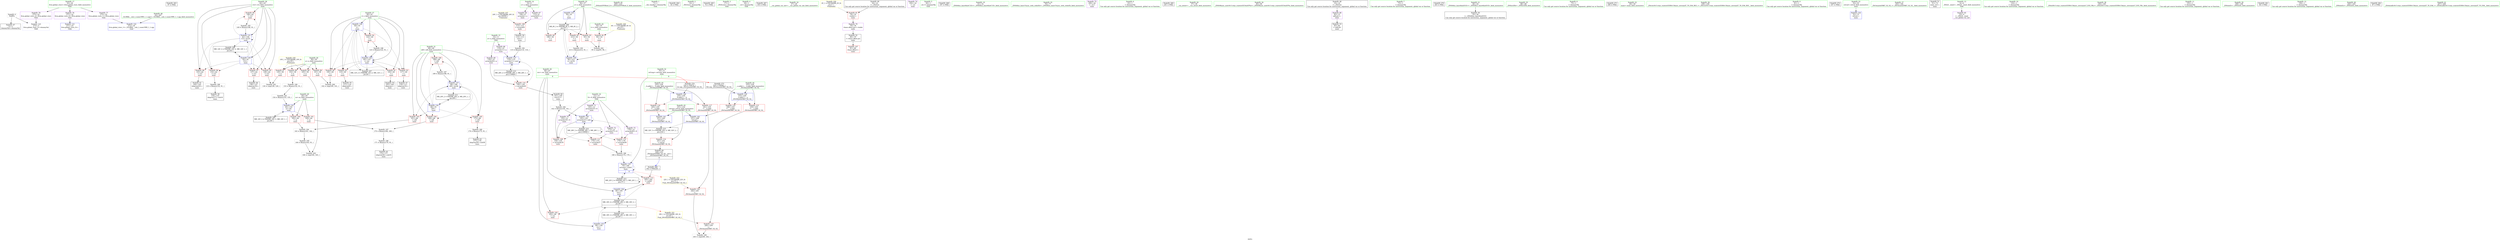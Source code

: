 digraph "SVFG" {
	label="SVFG";

	Node0x55eb9b7d57c0 [shape=record,color=grey,label="{NodeID: 0\nNullPtr}"];
	Node0x55eb9b7d57c0 -> Node0x55eb9b7ef490[style=solid];
	Node0x55eb9b7d57c0 -> Node0x55eb9b7f5420[style=solid];
	Node0x55eb9b814490 [shape=record,color=black,label="{NodeID: 263\n97 = PHI()\n}"];
	Node0x55eb9b7efe70 [shape=record,color=red,label="{NodeID: 97\n137\<--62\n\<--i12\nmain\n}"];
	Node0x55eb9b7efe70 -> Node0x55eb9b7f0f30[style=solid];
	Node0x55eb9b7ed7c0 [shape=record,color=green,label="{NodeID: 14\n8\<--9\ns\<--s_field_insensitive\nGlob }"];
	Node0x55eb9b7ed7c0 -> Node0x55eb9b7f14e0[style=solid];
	Node0x55eb9b7ed7c0 -> Node0x55eb9b7f15b0[style=solid];
	Node0x55eb9b7f3190 [shape=record,color=grey,label="{NodeID: 194\n163 = Binary(161, 162, )\n}"];
	Node0x55eb9b7f3190 -> Node0x55eb9b7f3310[style=solid];
	Node0x55eb9b7ef9b0 [shape=record,color=red,label="{NodeID: 111\n174\<--173\n\<--arrayidx37\nmain\n}"];
	Node0x55eb9b7ef9b0 -> Node0x55eb9b7f8a70[style=solid];
	Node0x55eb9b7ee310 [shape=record,color=green,label="{NodeID: 28\n62\<--63\ni12\<--i12_field_insensitive\nmain\n}"];
	Node0x55eb9b7ee310 -> Node0x55eb9b7f2d00[style=solid];
	Node0x55eb9b7ee310 -> Node0x55eb9b7efda0[style=solid];
	Node0x55eb9b7ee310 -> Node0x55eb9b7efe70[style=solid];
	Node0x55eb9b7ee310 -> Node0x55eb9b7eff40[style=solid];
	Node0x55eb9b7ee310 -> Node0x55eb9b7f0010[style=solid];
	Node0x55eb9b7ee310 -> Node0x55eb9b7f5930[style=solid];
	Node0x55eb9b7ee310 -> Node0x55eb9b7f5ad0[style=solid];
	Node0x55eb9b802970 [shape=record,color=black,label="{NodeID: 208\nMR_14V_2 = PHI(MR_14V_4, MR_14V_1, )\npts\{63 \}\n}"];
	Node0x55eb9b802970 -> Node0x55eb9b7f5930[style=dashed];
	Node0x55eb9b7f55f0 [shape=record,color=blue,label="{NodeID: 125\n56\<--91\nz\<--\nmain\n}"];
	Node0x55eb9b7f55f0 -> Node0x55eb9b801f70[style=dashed];
	Node0x55eb9b7ef020 [shape=record,color=green,label="{NodeID: 42\n209\<--210\n_ZNSolsEPFRSoS_E\<--_ZNSolsEPFRSoS_E_field_insensitive\n}"];
	Node0x55eb9b807590 [shape=record,color=yellow,style=double,label="{NodeID: 222\n22V_1 = ENCHI(MR_22V_0)\npts\{71 \}\nFun[_ZSt3maxIxERKT_S2_S2_]}"];
	Node0x55eb9b807590 -> Node0x55eb9b7f5180[style=dashed];
	Node0x55eb9b7f6150 [shape=record,color=blue,label="{NodeID: 139\n233\<--229\n__a.addr\<--__a\n_ZSt3maxIxERKT_S2_S2_\n}"];
	Node0x55eb9b7f6150 -> Node0x55eb9b7f4df0[style=dashed];
	Node0x55eb9b7f6150 -> Node0x55eb9b7f4e80[style=dashed];
	Node0x55eb9b7f0cc0 [shape=record,color=black,label="{NodeID: 56\n114\<--113\nconv\<--\nmain\n}"];
	Node0x55eb9b7f0cc0 -> Node0x55eb9b7f2e90[style=solid];
	Node0x55eb9b7f1820 [shape=record,color=purple,label="{NodeID: 70\n135\<--12\narrayidx18\<--S\nmain\n}"];
	Node0x55eb9b7f1820 -> Node0x55eb9b7ef810[style=solid];
	Node0x55eb9b7f2410 [shape=record,color=red,label="{NodeID: 84\n196\<--56\n\<--z\nmain\n}"];
	Node0x55eb9b7ec8e0 [shape=record,color=green,label="{NodeID: 1\n7\<--1\n__dso_handle\<--dummyObj\nGlob }"];
	Node0x55eb9b814590 [shape=record,color=black,label="{NodeID: 264\n34 = PHI()\n}"];
	Node0x55eb9b7eff40 [shape=record,color=red,label="{NodeID: 98\n143\<--62\n\<--i12\nmain\n}"];
	Node0x55eb9b7eff40 -> Node0x55eb9b7f10d0[style=solid];
	Node0x55eb9b7ed850 [shape=record,color=green,label="{NodeID: 15\n10\<--11\na\<--a_field_insensitive\nGlob }"];
	Node0x55eb9b7ed850 -> Node0x55eb9b7f1680[style=solid];
	Node0x55eb9b7ed850 -> Node0x55eb9b7f1750[style=solid];
	Node0x55eb9b7f3310 [shape=record,color=grey,label="{NodeID: 195\n164 = Binary(163, 91, )\n}"];
	Node0x55eb9b7f3310 -> Node0x55eb9b7fb400[style=solid];
	Node0x55eb9b7efa80 [shape=record,color=red,label="{NodeID: 112\n179\<--178\n\<--arrayidx40\nmain\n}"];
	Node0x55eb9b7efa80 -> Node0x55eb9b7f8a70[style=solid];
	Node0x55eb9b7ee3e0 [shape=record,color=green,label="{NodeID: 29\n64\<--65\nm\<--m_field_insensitive\nmain\n}"];
	Node0x55eb9b7ee3e0 -> Node0x55eb9b7f00e0[style=solid];
	Node0x55eb9b7ee3e0 -> Node0x55eb9b7f01b0[style=solid];
	Node0x55eb9b7ee3e0 -> Node0x55eb9b7f5ba0[style=solid];
	Node0x55eb9b802e70 [shape=record,color=black,label="{NodeID: 209\nMR_16V_2 = PHI(MR_16V_3, MR_16V_1, )\npts\{65 \}\n}"];
	Node0x55eb9b802e70 -> Node0x55eb9b7f5ba0[style=dashed];
	Node0x55eb9b7f56c0 [shape=record,color=blue,label="{NodeID: 126\n60\<--91\ni\<--\nmain\n}"];
	Node0x55eb9b7f56c0 -> Node0x55eb9b7f28f0[style=dashed];
	Node0x55eb9b7f56c0 -> Node0x55eb9b7f29c0[style=dashed];
	Node0x55eb9b7f56c0 -> Node0x55eb9b7f2a90[style=dashed];
	Node0x55eb9b7f56c0 -> Node0x55eb9b7f2b60[style=dashed];
	Node0x55eb9b7f56c0 -> Node0x55eb9b7f2c30[style=dashed];
	Node0x55eb9b7f56c0 -> Node0x55eb9b7f5860[style=dashed];
	Node0x55eb9b7f56c0 -> Node0x55eb9b802470[style=dashed];
	Node0x55eb9b7ef120 [shape=record,color=green,label="{NodeID: 43\n231\<--232\nretval\<--retval_field_insensitive\n_ZSt3maxIxERKT_S2_S2_\n}"];
	Node0x55eb9b7ef120 -> Node0x55eb9b7efc20[style=solid];
	Node0x55eb9b7ef120 -> Node0x55eb9b7f62f0[style=solid];
	Node0x55eb9b7ef120 -> Node0x55eb9b7f63c0[style=solid];
	Node0x55eb9b7f6220 [shape=record,color=blue,label="{NodeID: 140\n235\<--230\n__b.addr\<--__b\n_ZSt3maxIxERKT_S2_S2_\n}"];
	Node0x55eb9b7f6220 -> Node0x55eb9b7f4f10[style=dashed];
	Node0x55eb9b7f6220 -> Node0x55eb9b7f4fe0[style=dashed];
	Node0x55eb9b7f0d90 [shape=record,color=black,label="{NodeID: 57\n118\<--117\nidxprom10\<--\nmain\n}"];
	Node0x55eb9b808af0 [shape=record,color=yellow,style=double,label="{NodeID: 237\n24V_1 = ENCHI(MR_24V_0)\npts\{90000 \}\nFun[main]}"];
	Node0x55eb9b808af0 -> Node0x55eb9b7ef740[style=dashed];
	Node0x55eb9b7f18f0 [shape=record,color=purple,label="{NodeID: 71\n145\<--12\narrayidx23\<--S\nmain\n}"];
	Node0x55eb9b7f18f0 -> Node0x55eb9b7f5a00[style=solid];
	Node0x55eb9b7f24e0 [shape=record,color=red,label="{NodeID: 85\n212\<--56\n\<--z\nmain\n}"];
	Node0x55eb9b7f24e0 -> Node0x55eb9b7f3010[style=solid];
	Node0x55eb9b7d5c90 [shape=record,color=green,label="{NodeID: 2\n14\<--1\n_ZSt3cin\<--dummyObj\nGlob }"];
	Node0x55eb9b814690 [shape=record,color=black,label="{NodeID: 265\n74 = PHI()\n}"];
	Node0x55eb9b7f0010 [shape=record,color=red,label="{NodeID: 99\n148\<--62\n\<--i12\nmain\n}"];
	Node0x55eb9b7f0010 -> Node0x55eb9b7f88f0[style=solid];
	Node0x55eb9b7ed8e0 [shape=record,color=green,label="{NodeID: 16\n12\<--13\nS\<--S_field_insensitive\nGlob }"];
	Node0x55eb9b7ed8e0 -> Node0x55eb9b7f1820[style=solid];
	Node0x55eb9b7ed8e0 -> Node0x55eb9b7f18f0[style=solid];
	Node0x55eb9b7ed8e0 -> Node0x55eb9b7f19c0[style=solid];
	Node0x55eb9b7ed8e0 -> Node0x55eb9b7f1a90[style=solid];
	Node0x55eb9b7f3490 [shape=record,color=grey,label="{NodeID: 196\n171 = Binary(170, 91, )\n}"];
	Node0x55eb9b7f3490 -> Node0x55eb9b7f11a0[style=solid];
	Node0x55eb9b7efb50 [shape=record,color=red,label="{NodeID: 113\n185\<--182\n\<--call42\nmain\n}"];
	Node0x55eb9b7efb50 -> Node0x55eb9b7f5ee0[style=solid];
	Node0x55eb9b7ee4b0 [shape=record,color=green,label="{NodeID: 30\n66\<--67\nres\<--res_field_insensitive\nmain\n|{|<s3>8}}"];
	Node0x55eb9b7ee4b0 -> Node0x55eb9b7f0280[style=solid];
	Node0x55eb9b7ee4b0 -> Node0x55eb9b7f5c70[style=solid];
	Node0x55eb9b7ee4b0 -> Node0x55eb9b7f5ee0[style=solid];
	Node0x55eb9b7ee4b0:s3 -> Node0x55eb9b814e90[style=solid,color=red];
	Node0x55eb9b803370 [shape=record,color=black,label="{NodeID: 210\nMR_18V_2 = PHI(MR_18V_4, MR_18V_1, )\npts\{67 \}\n}"];
	Node0x55eb9b803370 -> Node0x55eb9b7f5c70[style=dashed];
	Node0x55eb9b7f5790 [shape=record,color=blue,label="{NodeID: 127\n119\<--115\narrayidx11\<--sub\nmain\n}"];
	Node0x55eb9b7f5790 -> Node0x55eb9b7ef8e0[style=dashed];
	Node0x55eb9b7f5790 -> Node0x55eb9b7f5790[style=dashed];
	Node0x55eb9b7f5790 -> Node0x55eb9b804270[style=dashed];
	Node0x55eb9b7ef1f0 [shape=record,color=green,label="{NodeID: 44\n233\<--234\n__a.addr\<--__a.addr_field_insensitive\n_ZSt3maxIxERKT_S2_S2_\n}"];
	Node0x55eb9b7ef1f0 -> Node0x55eb9b7f4df0[style=solid];
	Node0x55eb9b7ef1f0 -> Node0x55eb9b7f4e80[style=solid];
	Node0x55eb9b7ef1f0 -> Node0x55eb9b7f6150[style=solid];
	Node0x55eb9b7f62f0 [shape=record,color=blue,label="{NodeID: 141\n231\<--245\nretval\<--\n_ZSt3maxIxERKT_S2_S2_\n}"];
	Node0x55eb9b7f62f0 -> Node0x55eb9b804c70[style=dashed];
	Node0x55eb9b7f0e60 [shape=record,color=black,label="{NodeID: 58\n134\<--133\nidxprom17\<--sub16\nmain\n}"];
	Node0x55eb9b7f19c0 [shape=record,color=purple,label="{NodeID: 72\n173\<--12\narrayidx37\<--S\nmain\n}"];
	Node0x55eb9b7f19c0 -> Node0x55eb9b7ef9b0[style=solid];
	Node0x55eb9b7f25b0 [shape=record,color=red,label="{NodeID: 86\n101\<--58\n\<--n\nmain\n}"];
	Node0x55eb9b7f25b0 -> Node0x55eb9b7f3a90[style=solid];
	Node0x55eb9b7ed190 [shape=record,color=green,label="{NodeID: 3\n17\<--1\n_ZSt4cout\<--dummyObj\nGlob }"];
	Node0x55eb9b814790 [shape=record,color=black,label="{NodeID: 266\n182 = PHI(228, )\n}"];
	Node0x55eb9b814790 -> Node0x55eb9b7efb50[style=solid];
	Node0x55eb9b7f00e0 [shape=record,color=red,label="{NodeID: 100\n162\<--64\n\<--m\nmain\n}"];
	Node0x55eb9b7f00e0 -> Node0x55eb9b7f3190[style=solid];
	Node0x55eb9b7ed970 [shape=record,color=green,label="{NodeID: 17\n22\<--26\nllvm.global_ctors\<--llvm.global_ctors_field_insensitive\nGlob }"];
	Node0x55eb9b7ed970 -> Node0x55eb9b7f1d00[style=solid];
	Node0x55eb9b7ed970 -> Node0x55eb9b7f1e00[style=solid];
	Node0x55eb9b7ed970 -> Node0x55eb9b7f1f00[style=solid];
	Node0x55eb9b7f3610 [shape=record,color=grey,label="{NodeID: 197\n170 = Binary(168, 169, )\n}"];
	Node0x55eb9b7f3610 -> Node0x55eb9b7f3490[style=solid];
	Node0x55eb9b7efc20 [shape=record,color=red,label="{NodeID: 114\n251\<--231\n\<--retval\n_ZSt3maxIxERKT_S2_S2_\n}"];
	Node0x55eb9b7efc20 -> Node0x55eb9b7f1340[style=solid];
	Node0x55eb9b7ee580 [shape=record,color=green,label="{NodeID: 31\n68\<--69\ni28\<--i28_field_insensitive\nmain\n}"];
	Node0x55eb9b7ee580 -> Node0x55eb9b7f0350[style=solid];
	Node0x55eb9b7ee580 -> Node0x55eb9b7f0420[style=solid];
	Node0x55eb9b7ee580 -> Node0x55eb9b7f04f0[style=solid];
	Node0x55eb9b7ee580 -> Node0x55eb9b7ef5a0[style=solid];
	Node0x55eb9b7ee580 -> Node0x55eb9b7f5d40[style=solid];
	Node0x55eb9b7ee580 -> Node0x55eb9b7f5fb0[style=solid];
	Node0x55eb9b803870 [shape=record,color=black,label="{NodeID: 211\nMR_20V_2 = PHI(MR_20V_4, MR_20V_1, )\npts\{69 \}\n}"];
	Node0x55eb9b803870 -> Node0x55eb9b7f5d40[style=dashed];
	Node0x55eb9b7f5860 [shape=record,color=blue,label="{NodeID: 128\n60\<--123\ni\<--inc\nmain\n}"];
	Node0x55eb9b7f5860 -> Node0x55eb9b7f28f0[style=dashed];
	Node0x55eb9b7f5860 -> Node0x55eb9b7f29c0[style=dashed];
	Node0x55eb9b7f5860 -> Node0x55eb9b7f2a90[style=dashed];
	Node0x55eb9b7f5860 -> Node0x55eb9b7f2b60[style=dashed];
	Node0x55eb9b7f5860 -> Node0x55eb9b7f2c30[style=dashed];
	Node0x55eb9b7f5860 -> Node0x55eb9b7f5860[style=dashed];
	Node0x55eb9b7f5860 -> Node0x55eb9b802470[style=dashed];
	Node0x55eb9b7ef2c0 [shape=record,color=green,label="{NodeID: 45\n235\<--236\n__b.addr\<--__b.addr_field_insensitive\n_ZSt3maxIxERKT_S2_S2_\n}"];
	Node0x55eb9b7ef2c0 -> Node0x55eb9b7f4f10[style=solid];
	Node0x55eb9b7ef2c0 -> Node0x55eb9b7f4fe0[style=solid];
	Node0x55eb9b7ef2c0 -> Node0x55eb9b7f6220[style=solid];
	Node0x55eb9b7f63c0 [shape=record,color=blue,label="{NodeID: 142\n231\<--248\nretval\<--\n_ZSt3maxIxERKT_S2_S2_\n}"];
	Node0x55eb9b7f63c0 -> Node0x55eb9b804c70[style=dashed];
	Node0x55eb9b7f0f30 [shape=record,color=black,label="{NodeID: 59\n138\<--137\nidxprom19\<--\nmain\n}"];
	Node0x55eb9b7f1a90 [shape=record,color=purple,label="{NodeID: 73\n178\<--12\narrayidx40\<--S\nmain\n}"];
	Node0x55eb9b7f1a90 -> Node0x55eb9b7efa80[style=solid];
	Node0x55eb9b7f2680 [shape=record,color=red,label="{NodeID: 87\n129\<--58\n\<--n\nmain\n}"];
	Node0x55eb9b7f2680 -> Node0x55eb9b7f3c10[style=solid];
	Node0x55eb9b7ed220 [shape=record,color=green,label="{NodeID: 4\n18\<--1\n.str\<--dummyObj\nGlob }"];
	Node0x55eb9b814980 [shape=record,color=black,label="{NodeID: 267\n193 = PHI()\n}"];
	Node0x55eb9b7f8770 [shape=record,color=grey,label="{NodeID: 184\n142 = Binary(136, 141, )\n}"];
	Node0x55eb9b7f8770 -> Node0x55eb9b7f5a00[style=solid];
	Node0x55eb9b7f01b0 [shape=record,color=red,label="{NodeID: 101\n169\<--64\n\<--m\nmain\n}"];
	Node0x55eb9b7f01b0 -> Node0x55eb9b7f3610[style=solid];
	Node0x55eb9b7eda00 [shape=record,color=green,label="{NodeID: 18\n27\<--28\n__cxx_global_var_init\<--__cxx_global_var_init_field_insensitive\n}"];
	Node0x55eb9b7f3790 [shape=record,color=grey,label="{NodeID: 198\n123 = Binary(122, 91, )\n}"];
	Node0x55eb9b7f3790 -> Node0x55eb9b7f5860[style=solid];
	Node0x55eb9b7f4df0 [shape=record,color=red,label="{NodeID: 115\n239\<--233\n\<--__a.addr\n_ZSt3maxIxERKT_S2_S2_\n}"];
	Node0x55eb9b7f4df0 -> Node0x55eb9b7f50b0[style=solid];
	Node0x55eb9b7ee650 [shape=record,color=green,label="{NodeID: 32\n70\<--71\nref.tmp\<--ref.tmp_field_insensitive\nmain\n|{|<s1>8}}"];
	Node0x55eb9b7ee650 -> Node0x55eb9b7f5e10[style=solid];
	Node0x55eb9b7ee650:s1 -> Node0x55eb9b815080[style=solid,color=red];
	Node0x55eb9b803d70 [shape=record,color=black,label="{NodeID: 212\nMR_22V_2 = PHI(MR_22V_3, MR_22V_1, )\npts\{71 \}\n}"];
	Node0x55eb9b803d70 -> Node0x55eb9b7f5e10[style=dashed];
	Node0x55eb9b803d70 -> Node0x55eb9b803d70[style=dashed];
	Node0x55eb9b7f5930 [shape=record,color=blue,label="{NodeID: 129\n62\<--91\ni12\<--\nmain\n}"];
	Node0x55eb9b7f5930 -> Node0x55eb9b7f2d00[style=dashed];
	Node0x55eb9b7f5930 -> Node0x55eb9b7efda0[style=dashed];
	Node0x55eb9b7f5930 -> Node0x55eb9b7efe70[style=dashed];
	Node0x55eb9b7f5930 -> Node0x55eb9b7eff40[style=dashed];
	Node0x55eb9b7f5930 -> Node0x55eb9b7f0010[style=dashed];
	Node0x55eb9b7f5930 -> Node0x55eb9b7f5ad0[style=dashed];
	Node0x55eb9b7f5930 -> Node0x55eb9b802970[style=dashed];
	Node0x55eb9b7ef390 [shape=record,color=green,label="{NodeID: 46\n24\<--267\n_GLOBAL__sub_I_cuom1999_1_1.cpp\<--_GLOBAL__sub_I_cuom1999_1_1.cpp_field_insensitive\n}"];
	Node0x55eb9b7ef390 -> Node0x55eb9b7f5320[style=solid];
	Node0x55eb9b807910 [shape=record,color=yellow,style=double,label="{NodeID: 226\n2V_1 = ENCHI(MR_2V_0)\npts\{1 \}\nFun[main]}"];
	Node0x55eb9b807910 -> Node0x55eb9b7f21a0[style=dashed];
	Node0x55eb9b7f1000 [shape=record,color=black,label="{NodeID: 60\n141\<--140\nconv21\<--\nmain\n}"];
	Node0x55eb9b7f1000 -> Node0x55eb9b7f8770[style=solid];
	Node0x55eb9b7f1b60 [shape=record,color=purple,label="{NodeID: 74\n192\<--18\n\<--.str\nmain\n}"];
	Node0x55eb9b7f2750 [shape=record,color=red,label="{NodeID: 88\n152\<--58\n\<--n\nmain\n}"];
	Node0x55eb9b7f2750 -> Node0x55eb9b7f9070[style=solid];
	Node0x55eb9b7ed2b0 [shape=record,color=green,label="{NodeID: 5\n20\<--1\n.str.1\<--dummyObj\nGlob }"];
	Node0x55eb9b814a50 [shape=record,color=black,label="{NodeID: 268\n197 = PHI()\n}"];
	Node0x55eb9b7f88f0 [shape=record,color=grey,label="{NodeID: 185\n149 = Binary(148, 91, )\n}"];
	Node0x55eb9b7f88f0 -> Node0x55eb9b7f5ad0[style=solid];
	Node0x55eb9b7f0280 [shape=record,color=red,label="{NodeID: 102\n202\<--66\n\<--res\nmain\n}"];
	Node0x55eb9b7edb00 [shape=record,color=green,label="{NodeID: 19\n31\<--32\n_ZNSt8ios_base4InitC1Ev\<--_ZNSt8ios_base4InitC1Ev_field_insensitive\n}"];
	Node0x55eb9b7f3910 [shape=record,color=grey,label="{NodeID: 199\n243 = cmp(240, 242, )\n}"];
	Node0x55eb9b7f4e80 [shape=record,color=red,label="{NodeID: 116\n248\<--233\n\<--__a.addr\n_ZSt3maxIxERKT_S2_S2_\n}"];
	Node0x55eb9b7f4e80 -> Node0x55eb9b7f63c0[style=solid];
	Node0x55eb9b7ee720 [shape=record,color=green,label="{NodeID: 33\n76\<--77\n_ZNSt8ios_base15sync_with_stdioEb\<--_ZNSt8ios_base15sync_with_stdioEb_field_insensitive\n}"];
	Node0x55eb9b804270 [shape=record,color=black,label="{NodeID: 213\nMR_26V_2 = PHI(MR_26V_3, MR_26V_1, )\npts\{110000 \}\n}"];
	Node0x55eb9b804270 -> Node0x55eb9b7ef8e0[style=dashed];
	Node0x55eb9b804270 -> Node0x55eb9b7f5790[style=dashed];
	Node0x55eb9b804270 -> Node0x55eb9b804270[style=dashed];
	Node0x55eb9b7f5a00 [shape=record,color=blue,label="{NodeID: 130\n145\<--142\narrayidx23\<--add\nmain\n}"];
	Node0x55eb9b7f5a00 -> Node0x55eb9b7ef810[style=dashed];
	Node0x55eb9b7f5a00 -> Node0x55eb9b7ef9b0[style=dashed];
	Node0x55eb9b7f5a00 -> Node0x55eb9b7efa80[style=dashed];
	Node0x55eb9b7f5a00 -> Node0x55eb9b7f5a00[style=dashed];
	Node0x55eb9b7f5a00 -> Node0x55eb9b804770[style=dashed];
	Node0x55eb9b7ef490 [shape=record,color=black,label="{NodeID: 47\n2\<--3\ndummyVal\<--dummyVal\n}"];
	Node0x55eb9b7f10d0 [shape=record,color=black,label="{NodeID: 61\n144\<--143\nidxprom22\<--\nmain\n}"];
	Node0x55eb9b7f1c30 [shape=record,color=purple,label="{NodeID: 75\n200\<--20\n\<--.str.1\nmain\n}"];
	Node0x55eb9b7f2820 [shape=record,color=red,label="{NodeID: 89\n165\<--58\n\<--n\nmain\n}"];
	Node0x55eb9b7f2820 -> Node0x55eb9b7fb400[style=solid];
	Node0x55eb9b7ed340 [shape=record,color=green,label="{NodeID: 6\n23\<--1\n\<--dummyObj\nCan only get source location for instruction, argument, global var or function.}"];
	Node0x55eb9b814b20 [shape=record,color=black,label="{NodeID: 269\n201 = PHI()\n}"];
	Node0x55eb9b7f8a70 [shape=record,color=grey,label="{NodeID: 186\n180 = Binary(174, 179, )\n}"];
	Node0x55eb9b7f8a70 -> Node0x55eb9b7f5e10[style=solid];
	Node0x55eb9b7f0350 [shape=record,color=red,label="{NodeID: 103\n161\<--68\n\<--i28\nmain\n}"];
	Node0x55eb9b7f0350 -> Node0x55eb9b7f3190[style=solid];
	Node0x55eb9b7edc00 [shape=record,color=green,label="{NodeID: 20\n37\<--38\n__cxa_atexit\<--__cxa_atexit_field_insensitive\n}"];
	Node0x55eb9b7f3a90 [shape=record,color=grey,label="{NodeID: 200\n102 = cmp(100, 101, )\n}"];
	Node0x55eb9b7f4f10 [shape=record,color=red,label="{NodeID: 117\n241\<--235\n\<--__b.addr\n_ZSt3maxIxERKT_S2_S2_\n}"];
	Node0x55eb9b7f4f10 -> Node0x55eb9b7f5180[style=solid];
	Node0x55eb9b7ee820 [shape=record,color=green,label="{NodeID: 34\n85\<--86\n_ZNSt9basic_iosIcSt11char_traitsIcEE3tieEPSo\<--_ZNSt9basic_iosIcSt11char_traitsIcEE3tieEPSo_field_insensitive\n}"];
	Node0x55eb9b804770 [shape=record,color=black,label="{NodeID: 214\nMR_28V_2 = PHI(MR_28V_3, MR_28V_1, )\npts\{130000 \}\n}"];
	Node0x55eb9b804770 -> Node0x55eb9b7ef810[style=dashed];
	Node0x55eb9b804770 -> Node0x55eb9b7ef9b0[style=dashed];
	Node0x55eb9b804770 -> Node0x55eb9b7efa80[style=dashed];
	Node0x55eb9b804770 -> Node0x55eb9b7f5a00[style=dashed];
	Node0x55eb9b804770 -> Node0x55eb9b804770[style=dashed];
	Node0x55eb9b7f5ad0 [shape=record,color=blue,label="{NodeID: 131\n62\<--149\ni12\<--inc25\nmain\n}"];
	Node0x55eb9b7f5ad0 -> Node0x55eb9b7f2d00[style=dashed];
	Node0x55eb9b7f5ad0 -> Node0x55eb9b7efda0[style=dashed];
	Node0x55eb9b7f5ad0 -> Node0x55eb9b7efe70[style=dashed];
	Node0x55eb9b7f5ad0 -> Node0x55eb9b7eff40[style=dashed];
	Node0x55eb9b7f5ad0 -> Node0x55eb9b7f0010[style=dashed];
	Node0x55eb9b7f5ad0 -> Node0x55eb9b7f5ad0[style=dashed];
	Node0x55eb9b7f5ad0 -> Node0x55eb9b802970[style=dashed];
	Node0x55eb9b7f05b0 [shape=record,color=black,label="{NodeID: 48\n15\<--14\n\<--_ZSt3cin\nCan only get source location for instruction, argument, global var or function.}"];
	Node0x55eb9b7f05b0 -> Node0x55eb9b7f20d0[style=solid];
	Node0x55eb9b807b00 [shape=record,color=yellow,style=double,label="{NodeID: 228\n6V_1 = ENCHI(MR_6V_0)\npts\{55 \}\nFun[main]}"];
	Node0x55eb9b807b00 -> Node0x55eb9b7f2270[style=dashed];
	Node0x55eb9b7f11a0 [shape=record,color=black,label="{NodeID: 62\n172\<--171\nidxprom36\<--sub35\nmain\n}"];
	Node0x55eb9b7f1d00 [shape=record,color=purple,label="{NodeID: 76\n271\<--22\nllvm.global_ctors_0\<--llvm.global_ctors\nGlob }"];
	Node0x55eb9b7f1d00 -> Node0x55eb9b7f5250[style=solid];
	Node0x55eb9b7f28f0 [shape=record,color=red,label="{NodeID: 90\n100\<--60\n\<--i\nmain\n}"];
	Node0x55eb9b7f28f0 -> Node0x55eb9b7f3a90[style=solid];
	Node0x55eb9b7ed3d0 [shape=record,color=green,label="{NodeID: 7\n73\<--1\n\<--dummyObj\nCan only get source location for instruction, argument, global var or function.}"];
	Node0x55eb9b814bf0 [shape=record,color=black,label="{NodeID: 270\n203 = PHI()\n}"];
	Node0x55eb9b7f8bf0 [shape=record,color=grey,label="{NodeID: 187\n189 = Binary(188, 91, )\n}"];
	Node0x55eb9b7f8bf0 -> Node0x55eb9b7f5fb0[style=solid];
	Node0x55eb9b7f0420 [shape=record,color=red,label="{NodeID: 104\n168\<--68\n\<--i28\nmain\n}"];
	Node0x55eb9b7f0420 -> Node0x55eb9b7f3610[style=solid];
	Node0x55eb9b7edd00 [shape=record,color=green,label="{NodeID: 21\n36\<--42\n_ZNSt8ios_base4InitD1Ev\<--_ZNSt8ios_base4InitD1Ev_field_insensitive\n}"];
	Node0x55eb9b7edd00 -> Node0x55eb9b7f07b0[style=solid];
	Node0x55eb9b7f3c10 [shape=record,color=grey,label="{NodeID: 201\n130 = cmp(128, 129, )\n}"];
	Node0x55eb9b7f4fe0 [shape=record,color=red,label="{NodeID: 118\n245\<--235\n\<--__b.addr\n_ZSt3maxIxERKT_S2_S2_\n}"];
	Node0x55eb9b7f4fe0 -> Node0x55eb9b7f62f0[style=solid];
	Node0x55eb9b7ee920 [shape=record,color=green,label="{NodeID: 35\n88\<--89\n_ZNSirsERi\<--_ZNSirsERi_field_insensitive\n}"];
	Node0x55eb9b804c70 [shape=record,color=black,label="{NodeID: 215\nMR_32V_3 = PHI(MR_32V_4, MR_32V_2, )\npts\{232 \}\n}"];
	Node0x55eb9b804c70 -> Node0x55eb9b7efc20[style=dashed];
	Node0x55eb9b7f5ba0 [shape=record,color=blue,label="{NodeID: 132\n64\<--154\nm\<--div\nmain\n}"];
	Node0x55eb9b7f5ba0 -> Node0x55eb9b7f00e0[style=dashed];
	Node0x55eb9b7f5ba0 -> Node0x55eb9b7f01b0[style=dashed];
	Node0x55eb9b7f5ba0 -> Node0x55eb9b802e70[style=dashed];
	Node0x55eb9b7f06b0 [shape=record,color=black,label="{NodeID: 49\n16\<--14\n\<--_ZSt3cin\nCan only get source location for instruction, argument, global var or function.}"];
	Node0x55eb9b7f06b0 -> Node0x55eb9b7f21a0[style=solid];
	Node0x55eb9b7f1270 [shape=record,color=black,label="{NodeID: 63\n177\<--176\nidxprom39\<--sub38\nmain\n}"];
	Node0x55eb9b7f1e00 [shape=record,color=purple,label="{NodeID: 77\n272\<--22\nllvm.global_ctors_1\<--llvm.global_ctors\nGlob }"];
	Node0x55eb9b7f1e00 -> Node0x55eb9b7f5320[style=solid];
	Node0x55eb9b7f29c0 [shape=record,color=red,label="{NodeID: 91\n104\<--60\n\<--i\nmain\n}"];
	Node0x55eb9b7f29c0 -> Node0x55eb9b7f0b20[style=solid];
	Node0x55eb9b7ed460 [shape=record,color=green,label="{NodeID: 8\n75\<--1\n\<--dummyObj\nCan only get source location for instruction, argument, global var or function.}"];
	Node0x55eb9b814cf0 [shape=record,color=black,label="{NodeID: 271\n206 = PHI()\n}"];
	Node0x55eb9b7f8d70 [shape=record,color=grey,label="{NodeID: 188\n133 = Binary(132, 91, )\n}"];
	Node0x55eb9b7f8d70 -> Node0x55eb9b7f0e60[style=solid];
	Node0x55eb9b7f04f0 [shape=record,color=red,label="{NodeID: 105\n175\<--68\n\<--i28\nmain\n}"];
	Node0x55eb9b7f04f0 -> Node0x55eb9b7f8ef0[style=solid];
	Node0x55eb9b7ede00 [shape=record,color=green,label="{NodeID: 22\n49\<--50\nmain\<--main_field_insensitive\n}"];
	Node0x55eb9b7fb2c0 [shape=record,color=grey,label="{NodeID: 202\n95 = cmp(93, 94, )\n}"];
	Node0x55eb9b7f50b0 [shape=record,color=red,label="{NodeID: 119\n240\<--239\n\<--\n_ZSt3maxIxERKT_S2_S2_\n}"];
	Node0x55eb9b7f50b0 -> Node0x55eb9b7f3910[style=solid];
	Node0x55eb9b7eea20 [shape=record,color=green,label="{NodeID: 36\n108\<--109\n_ZStrsIcSt11char_traitsIcEERSt13basic_istreamIT_T0_ES6_RS3_\<--_ZStrsIcSt11char_traitsIcEERSt13basic_istreamIT_T0_ES6_RS3__field_insensitive\n}"];
	Node0x55eb9b805170 [shape=record,color=black,label="{NodeID: 216\nMR_18V_4 = PHI(MR_18V_5, MR_18V_3, )\npts\{67 \}\n|{|<s4>8}}"];
	Node0x55eb9b805170 -> Node0x55eb9b7f0280[style=dashed];
	Node0x55eb9b805170 -> Node0x55eb9b7efb50[style=dashed];
	Node0x55eb9b805170 -> Node0x55eb9b7f5ee0[style=dashed];
	Node0x55eb9b805170 -> Node0x55eb9b803370[style=dashed];
	Node0x55eb9b805170:s4 -> Node0x55eb9b806a70[style=dashed,color=red];
	Node0x55eb9b7f5c70 [shape=record,color=blue,label="{NodeID: 133\n66\<--158\nres\<--\nmain\n}"];
	Node0x55eb9b7f5c70 -> Node0x55eb9b805170[style=dashed];
	Node0x55eb9b7f07b0 [shape=record,color=black,label="{NodeID: 50\n35\<--36\n\<--_ZNSt8ios_base4InitD1Ev\nCan only get source location for instruction, argument, global var or function.}"];
	Node0x55eb9b807cc0 [shape=record,color=yellow,style=double,label="{NodeID: 230\n10V_1 = ENCHI(MR_10V_0)\npts\{59 \}\nFun[main]}"];
	Node0x55eb9b807cc0 -> Node0x55eb9b7f25b0[style=dashed];
	Node0x55eb9b807cc0 -> Node0x55eb9b7f2680[style=dashed];
	Node0x55eb9b807cc0 -> Node0x55eb9b7f2750[style=dashed];
	Node0x55eb9b807cc0 -> Node0x55eb9b7f2820[style=dashed];
	Node0x55eb9b7f1340 [shape=record,color=black,label="{NodeID: 64\n228\<--251\n_ZSt3maxIxERKT_S2_S2__ret\<--\n_ZSt3maxIxERKT_S2_S2_\n|{<s0>8}}"];
	Node0x55eb9b7f1340:s0 -> Node0x55eb9b814790[style=solid,color=blue];
	Node0x55eb9b7f1f00 [shape=record,color=purple,label="{NodeID: 78\n273\<--22\nllvm.global_ctors_2\<--llvm.global_ctors\nGlob }"];
	Node0x55eb9b7f1f00 -> Node0x55eb9b7f5420[style=solid];
	Node0x55eb9b7f2a90 [shape=record,color=red,label="{NodeID: 92\n110\<--60\n\<--i\nmain\n}"];
	Node0x55eb9b7f2a90 -> Node0x55eb9b7f0bf0[style=solid];
	Node0x55eb9b7ed4f0 [shape=record,color=green,label="{NodeID: 9\n91\<--1\n\<--dummyObj\nCan only get source location for instruction, argument, global var or function.}"];
	Node0x55eb9b814dc0 [shape=record,color=black,label="{NodeID: 272\n107 = PHI()\n}"];
	Node0x55eb9b7f8ef0 [shape=record,color=grey,label="{NodeID: 189\n176 = Binary(175, 91, )\n}"];
	Node0x55eb9b7f8ef0 -> Node0x55eb9b7f1270[style=solid];
	Node0x55eb9b7ef5a0 [shape=record,color=red,label="{NodeID: 106\n188\<--68\n\<--i28\nmain\n}"];
	Node0x55eb9b7ef5a0 -> Node0x55eb9b7f8bf0[style=solid];
	Node0x55eb9b7edf00 [shape=record,color=green,label="{NodeID: 23\n52\<--53\nretval\<--retval_field_insensitive\nmain\n}"];
	Node0x55eb9b7edf00 -> Node0x55eb9b7f5520[style=solid];
	Node0x55eb9b7fb400 [shape=record,color=grey,label="{NodeID: 203\n166 = cmp(164, 165, )\n}"];
	Node0x55eb9b7f5180 [shape=record,color=red,label="{NodeID: 120\n242\<--241\n\<--\n_ZSt3maxIxERKT_S2_S2_\n}"];
	Node0x55eb9b7f5180 -> Node0x55eb9b7f3910[style=solid];
	Node0x55eb9b7eeb20 [shape=record,color=green,label="{NodeID: 37\n183\<--184\n_ZSt3maxIxERKT_S2_S2_\<--_ZSt3maxIxERKT_S2_S2__field_insensitive\n}"];
	Node0x55eb9b7f5d40 [shape=record,color=blue,label="{NodeID: 134\n68\<--91\ni28\<--\nmain\n}"];
	Node0x55eb9b7f5d40 -> Node0x55eb9b7f0350[style=dashed];
	Node0x55eb9b7f5d40 -> Node0x55eb9b7f0420[style=dashed];
	Node0x55eb9b7f5d40 -> Node0x55eb9b7f04f0[style=dashed];
	Node0x55eb9b7f5d40 -> Node0x55eb9b7ef5a0[style=dashed];
	Node0x55eb9b7f5d40 -> Node0x55eb9b7f5fb0[style=dashed];
	Node0x55eb9b7f5d40 -> Node0x55eb9b803870[style=dashed];
	Node0x55eb9b7f08b0 [shape=record,color=black,label="{NodeID: 51\n51\<--73\nmain_ret\<--\nmain\n}"];
	Node0x55eb9b7f1410 [shape=record,color=purple,label="{NodeID: 65\n33\<--4\n\<--_ZStL8__ioinit\n__cxx_global_var_init\n}"];
	Node0x55eb9b7f2000 [shape=record,color=purple,label="{NodeID: 79\n79\<--78\nvbase.offset.ptr\<--vtable\nmain\n}"];
	Node0x55eb9b7f2000 -> Node0x55eb9b7f0980[style=solid];
	Node0x55eb9b7f2b60 [shape=record,color=red,label="{NodeID: 93\n117\<--60\n\<--i\nmain\n}"];
	Node0x55eb9b7f2b60 -> Node0x55eb9b7f0d90[style=solid];
	Node0x55eb9b7ed580 [shape=record,color=green,label="{NodeID: 10\n116\<--1\n\<--dummyObj\nCan only get source location for instruction, argument, global var or function.}"];
	Node0x55eb9b814e90 [shape=record,color=black,label="{NodeID: 273\n229 = PHI(66, )\n0th arg _ZSt3maxIxERKT_S2_S2_ }"];
	Node0x55eb9b814e90 -> Node0x55eb9b7f6150[style=solid];
	Node0x55eb9b7f9070 [shape=record,color=grey,label="{NodeID: 190\n153 = Binary(152, 91, )\n}"];
	Node0x55eb9b7f9070 -> Node0x55eb9b7f91f0[style=solid];
	Node0x55eb9b7ef670 [shape=record,color=red,label="{NodeID: 107\n81\<--80\nvbase.offset\<--\nmain\n}"];
	Node0x55eb9b7edfd0 [shape=record,color=green,label="{NodeID: 24\n54\<--55\nt\<--t_field_insensitive\nmain\n}"];
	Node0x55eb9b7edfd0 -> Node0x55eb9b7f2270[style=solid];
	Node0x55eb9b7f5250 [shape=record,color=blue,label="{NodeID: 121\n271\<--23\nllvm.global_ctors_0\<--\nGlob }"];
	Node0x55eb9b7eec20 [shape=record,color=green,label="{NodeID: 38\n194\<--195\n_ZStlsISt11char_traitsIcEERSt13basic_ostreamIcT_ES5_PKc\<--_ZStlsISt11char_traitsIcEERSt13basic_ostreamIcT_ES5_PKc_field_insensitive\n}"];
	Node0x55eb9b7f5e10 [shape=record,color=blue,label="{NodeID: 135\n70\<--180\nref.tmp\<--sub41\nmain\n|{|<s3>8}}"];
	Node0x55eb9b7f5e10 -> Node0x55eb9b7efb50[style=dashed];
	Node0x55eb9b7f5e10 -> Node0x55eb9b7f5e10[style=dashed];
	Node0x55eb9b7f5e10 -> Node0x55eb9b803d70[style=dashed];
	Node0x55eb9b7f5e10:s3 -> Node0x55eb9b807590[style=dashed,color=red];
	Node0x55eb9b7f0980 [shape=record,color=black,label="{NodeID: 52\n80\<--79\n\<--vbase.offset.ptr\nmain\n}"];
	Node0x55eb9b7f0980 -> Node0x55eb9b7ef670[style=solid];
	Node0x55eb9b7f14e0 [shape=record,color=purple,label="{NodeID: 66\n106\<--8\narrayidx\<--s\nmain\n}"];
	Node0x55eb9b7f20d0 [shape=record,color=purple,label="{NodeID: 80\n82\<--15\nadd.ptr\<--\nmain\n}"];
	Node0x55eb9b7f20d0 -> Node0x55eb9b7f0a50[style=solid];
	Node0x55eb9b7f2c30 [shape=record,color=red,label="{NodeID: 94\n122\<--60\n\<--i\nmain\n}"];
	Node0x55eb9b7f2c30 -> Node0x55eb9b7f3790[style=solid];
	Node0x55eb9b7ed610 [shape=record,color=green,label="{NodeID: 11\n155\<--1\n\<--dummyObj\nCan only get source location for instruction, argument, global var or function.}"];
	Node0x55eb9b815080 [shape=record,color=black,label="{NodeID: 274\n230 = PHI(70, )\n1st arg _ZSt3maxIxERKT_S2_S2_ }"];
	Node0x55eb9b815080 -> Node0x55eb9b7f6220[style=solid];
	Node0x55eb9b7f91f0 [shape=record,color=grey,label="{NodeID: 191\n154 = Binary(153, 155, )\n}"];
	Node0x55eb9b7f91f0 -> Node0x55eb9b7f5ba0[style=solid];
	Node0x55eb9b7ef740 [shape=record,color=red,label="{NodeID: 108\n113\<--112\n\<--arrayidx9\nmain\n}"];
	Node0x55eb9b7ef740 -> Node0x55eb9b7f0cc0[style=solid];
	Node0x55eb9b7ee0a0 [shape=record,color=green,label="{NodeID: 25\n56\<--57\nz\<--z_field_insensitive\nmain\n}"];
	Node0x55eb9b7ee0a0 -> Node0x55eb9b7f2340[style=solid];
	Node0x55eb9b7ee0a0 -> Node0x55eb9b7f2410[style=solid];
	Node0x55eb9b7ee0a0 -> Node0x55eb9b7f24e0[style=solid];
	Node0x55eb9b7ee0a0 -> Node0x55eb9b7f55f0[style=solid];
	Node0x55eb9b7ee0a0 -> Node0x55eb9b7f6080[style=solid];
	Node0x55eb9b7f5320 [shape=record,color=blue,label="{NodeID: 122\n272\<--24\nllvm.global_ctors_1\<--_GLOBAL__sub_I_cuom1999_1_1.cpp\nGlob }"];
	Node0x55eb9b7eed20 [shape=record,color=green,label="{NodeID: 39\n198\<--199\n_ZNSolsEi\<--_ZNSolsEi_field_insensitive\n}"];
	Node0x55eb9b7f5ee0 [shape=record,color=blue,label="{NodeID: 136\n66\<--185\nres\<--\nmain\n}"];
	Node0x55eb9b7f5ee0 -> Node0x55eb9b805170[style=dashed];
	Node0x55eb9b7f0a50 [shape=record,color=black,label="{NodeID: 53\n83\<--82\n\<--add.ptr\nmain\n}"];
	Node0x55eb9b7f15b0 [shape=record,color=purple,label="{NodeID: 67\n112\<--8\narrayidx9\<--s\nmain\n}"];
	Node0x55eb9b7f15b0 -> Node0x55eb9b7ef740[style=solid];
	Node0x55eb9b7f21a0 [shape=record,color=red,label="{NodeID: 81\n78\<--16\nvtable\<--\nmain\n}"];
	Node0x55eb9b7f21a0 -> Node0x55eb9b7f2000[style=solid];
	Node0x55eb9b578870 [shape=record,color=black,label="{NodeID: 261\n84 = PHI()\n}"];
	Node0x55eb9b7f2d00 [shape=record,color=red,label="{NodeID: 95\n128\<--62\n\<--i12\nmain\n}"];
	Node0x55eb9b7f2d00 -> Node0x55eb9b7f3c10[style=solid];
	Node0x55eb9b7ed6a0 [shape=record,color=green,label="{NodeID: 12\n158\<--1\n\<--dummyObj\nCan only get source location for instruction, argument, global var or function.}"];
	Node0x55eb9b7f2e90 [shape=record,color=grey,label="{NodeID: 192\n115 = Binary(114, 116, )\n}"];
	Node0x55eb9b7f2e90 -> Node0x55eb9b7f5790[style=solid];
	Node0x55eb9b7ef810 [shape=record,color=red,label="{NodeID: 109\n136\<--135\n\<--arrayidx18\nmain\n}"];
	Node0x55eb9b7ef810 -> Node0x55eb9b7f8770[style=solid];
	Node0x55eb9b7ee170 [shape=record,color=green,label="{NodeID: 26\n58\<--59\nn\<--n_field_insensitive\nmain\n}"];
	Node0x55eb9b7ee170 -> Node0x55eb9b7f25b0[style=solid];
	Node0x55eb9b7ee170 -> Node0x55eb9b7f2680[style=solid];
	Node0x55eb9b7ee170 -> Node0x55eb9b7f2750[style=solid];
	Node0x55eb9b7ee170 -> Node0x55eb9b7f2820[style=solid];
	Node0x55eb9b801f70 [shape=record,color=black,label="{NodeID: 206\nMR_8V_3 = PHI(MR_8V_4, MR_8V_2, )\npts\{57 \}\n}"];
	Node0x55eb9b801f70 -> Node0x55eb9b7f2340[style=dashed];
	Node0x55eb9b801f70 -> Node0x55eb9b7f2410[style=dashed];
	Node0x55eb9b801f70 -> Node0x55eb9b7f24e0[style=dashed];
	Node0x55eb9b801f70 -> Node0x55eb9b7f6080[style=dashed];
	Node0x55eb9b7f5420 [shape=record,color=blue, style = dotted,label="{NodeID: 123\n273\<--3\nllvm.global_ctors_2\<--dummyVal\nGlob }"];
	Node0x55eb9b7eee20 [shape=record,color=green,label="{NodeID: 40\n204\<--205\n_ZNSolsEx\<--_ZNSolsEx_field_insensitive\n}"];
	Node0x55eb9b7f5fb0 [shape=record,color=blue,label="{NodeID: 137\n68\<--189\ni28\<--inc44\nmain\n}"];
	Node0x55eb9b7f5fb0 -> Node0x55eb9b7f0350[style=dashed];
	Node0x55eb9b7f5fb0 -> Node0x55eb9b7f0420[style=dashed];
	Node0x55eb9b7f5fb0 -> Node0x55eb9b7f04f0[style=dashed];
	Node0x55eb9b7f5fb0 -> Node0x55eb9b7ef5a0[style=dashed];
	Node0x55eb9b7f5fb0 -> Node0x55eb9b7f5fb0[style=dashed];
	Node0x55eb9b7f5fb0 -> Node0x55eb9b803870[style=dashed];
	Node0x55eb9b7f0b20 [shape=record,color=black,label="{NodeID: 54\n105\<--104\nidxprom\<--\nmain\n}"];
	Node0x55eb9b7f1680 [shape=record,color=purple,label="{NodeID: 68\n119\<--10\narrayidx11\<--a\nmain\n}"];
	Node0x55eb9b7f1680 -> Node0x55eb9b7f5790[style=solid];
	Node0x55eb9b7f2270 [shape=record,color=red,label="{NodeID: 82\n94\<--54\n\<--t\nmain\n}"];
	Node0x55eb9b7f2270 -> Node0x55eb9b7fb2c0[style=solid];
	Node0x55eb9b814390 [shape=record,color=black,label="{NodeID: 262\n87 = PHI()\n}"];
	Node0x55eb9b7efda0 [shape=record,color=red,label="{NodeID: 96\n132\<--62\n\<--i12\nmain\n}"];
	Node0x55eb9b7efda0 -> Node0x55eb9b7f8d70[style=solid];
	Node0x55eb9b7ed730 [shape=record,color=green,label="{NodeID: 13\n4\<--6\n_ZStL8__ioinit\<--_ZStL8__ioinit_field_insensitive\nGlob }"];
	Node0x55eb9b7ed730 -> Node0x55eb9b7f1410[style=solid];
	Node0x55eb9b7f3010 [shape=record,color=grey,label="{NodeID: 193\n213 = Binary(212, 91, )\n}"];
	Node0x55eb9b7f3010 -> Node0x55eb9b7f6080[style=solid];
	Node0x55eb9b7ef8e0 [shape=record,color=red,label="{NodeID: 110\n140\<--139\n\<--arrayidx20\nmain\n}"];
	Node0x55eb9b7ef8e0 -> Node0x55eb9b7f1000[style=solid];
	Node0x55eb9b7ee240 [shape=record,color=green,label="{NodeID: 27\n60\<--61\ni\<--i_field_insensitive\nmain\n}"];
	Node0x55eb9b7ee240 -> Node0x55eb9b7f28f0[style=solid];
	Node0x55eb9b7ee240 -> Node0x55eb9b7f29c0[style=solid];
	Node0x55eb9b7ee240 -> Node0x55eb9b7f2a90[style=solid];
	Node0x55eb9b7ee240 -> Node0x55eb9b7f2b60[style=solid];
	Node0x55eb9b7ee240 -> Node0x55eb9b7f2c30[style=solid];
	Node0x55eb9b7ee240 -> Node0x55eb9b7f56c0[style=solid];
	Node0x55eb9b7ee240 -> Node0x55eb9b7f5860[style=solid];
	Node0x55eb9b802470 [shape=record,color=black,label="{NodeID: 207\nMR_12V_2 = PHI(MR_12V_4, MR_12V_1, )\npts\{61 \}\n}"];
	Node0x55eb9b802470 -> Node0x55eb9b7f56c0[style=dashed];
	Node0x55eb9b7f5520 [shape=record,color=blue,label="{NodeID: 124\n52\<--73\nretval\<--\nmain\n}"];
	Node0x55eb9b7eef20 [shape=record,color=green,label="{NodeID: 41\n207\<--208\n_ZSt4endlIcSt11char_traitsIcEERSt13basic_ostreamIT_T0_ES6_\<--_ZSt4endlIcSt11char_traitsIcEERSt13basic_ostreamIT_T0_ES6__field_insensitive\n}"];
	Node0x55eb9b806a70 [shape=record,color=yellow,style=double,label="{NodeID: 221\n18V_1 = ENCHI(MR_18V_0)\npts\{67 \}\nFun[_ZSt3maxIxERKT_S2_S2_]}"];
	Node0x55eb9b806a70 -> Node0x55eb9b7f50b0[style=dashed];
	Node0x55eb9b7f6080 [shape=record,color=blue,label="{NodeID: 138\n56\<--213\nz\<--inc52\nmain\n}"];
	Node0x55eb9b7f6080 -> Node0x55eb9b801f70[style=dashed];
	Node0x55eb9b7f0bf0 [shape=record,color=black,label="{NodeID: 55\n111\<--110\nidxprom8\<--\nmain\n}"];
	Node0x55eb9b7f1750 [shape=record,color=purple,label="{NodeID: 69\n139\<--10\narrayidx20\<--a\nmain\n}"];
	Node0x55eb9b7f1750 -> Node0x55eb9b7ef8e0[style=solid];
	Node0x55eb9b7f2340 [shape=record,color=red,label="{NodeID: 83\n93\<--56\n\<--z\nmain\n}"];
	Node0x55eb9b7f2340 -> Node0x55eb9b7fb2c0[style=solid];
}
